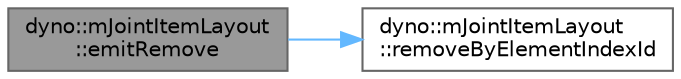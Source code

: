 digraph "dyno::mJointItemLayout::emitRemove"
{
 // LATEX_PDF_SIZE
  bgcolor="transparent";
  edge [fontname=Helvetica,fontsize=10,labelfontname=Helvetica,labelfontsize=10];
  node [fontname=Helvetica,fontsize=10,shape=box,height=0.2,width=0.4];
  rankdir="LR";
  Node1 [id="Node000001",label="dyno::mJointItemLayout\l::emitRemove",height=0.2,width=0.4,color="gray40", fillcolor="grey60", style="filled", fontcolor="black",tooltip=" "];
  Node1 -> Node2 [id="edge1_Node000001_Node000002",color="steelblue1",style="solid",tooltip=" "];
  Node2 [id="Node000002",label="dyno::mJointItemLayout\l::removeByElementIndexId",height=0.2,width=0.4,color="grey40", fillcolor="white", style="filled",URL="$classdyno_1_1m_joint_item_layout.html#a5c97bba59a2a22c5bd9e77bf42aa632b",tooltip=" "];
}
